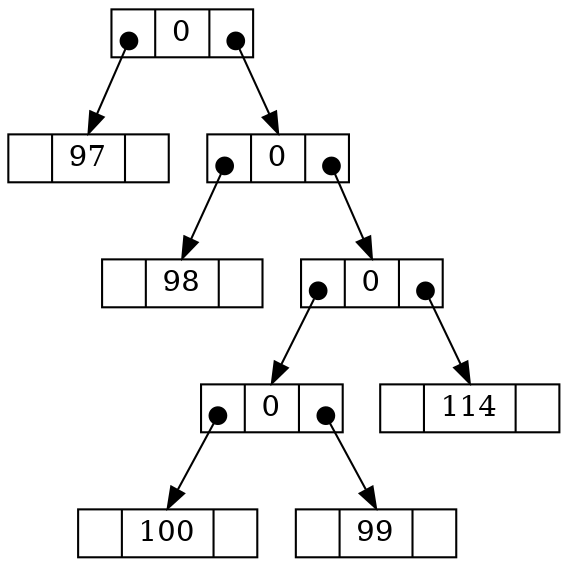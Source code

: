 digraph tree {
  splines=false
  node [shape=record,height=.1]
  edge [tailclip=false, arrowtail=dot, dir=both];

  n0x562ecb3cd6d0 [label="<left> | <value> 0 | <right>"];
  n0x562ecb3cd6d0:left:c -> n0x562ecb3cd700:value;
  n0x562ecb3cd700 [label="<left> | <value> 97 | <right>"];
  n0x562ecb3cd6d0:right:c -> n0x562ecb3cd730:value;
  n0x562ecb3cd730 [label="<left> | <value> 0 | <right>"];
  n0x562ecb3cd730:left:c -> n0x562ecb3cd760:value;
  n0x562ecb3cd760 [label="<left> | <value> 98 | <right>"];
  n0x562ecb3cd730:right:c -> n0x562ecb3cd790:value;
  n0x562ecb3cd790 [label="<left> | <value> 0 | <right>"];
  n0x562ecb3cd790:left:c -> n0x562ecb3cd7c0:value;
  n0x562ecb3cd7c0 [label="<left> | <value> 0 | <right>"];
  n0x562ecb3cd7c0:left:c -> n0x562ecb3cd7f0:value;
  n0x562ecb3cd7f0 [label="<left> | <value> 100 | <right>"];
  n0x562ecb3cd7c0:right:c -> n0x562ecb3cd820:value;
  n0x562ecb3cd820 [label="<left> | <value> 99 | <right>"];
  n0x562ecb3cd790:right:c -> n0x562ecb3cd850:value;
  n0x562ecb3cd850 [label="<left> | <value> 114 | <right>"];

}
